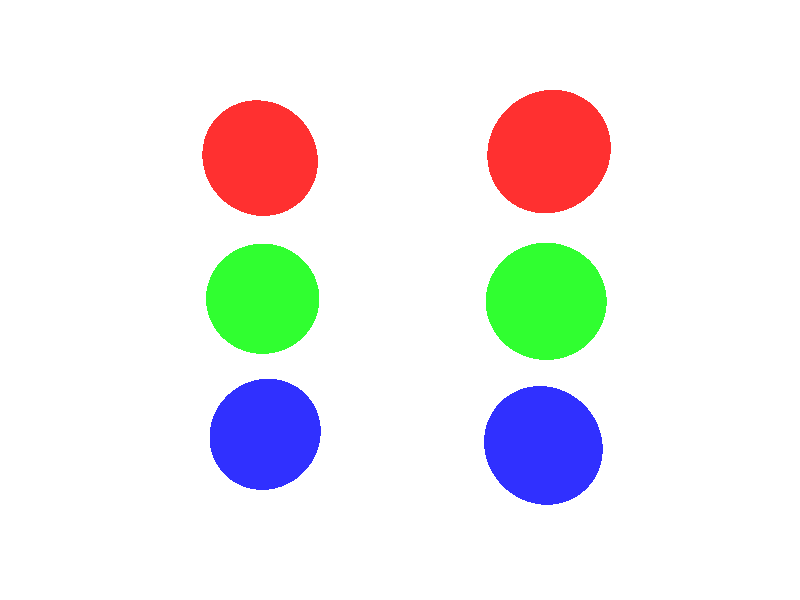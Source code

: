 // Persistence Of Vision raytracer version 3.0 sample file.
// Colored reflection example

#version 3.0
global_settings { assumed_gamma 2.2 }

#include "colors.inc"

camera {
  location <0.5, 1.8, -4>
  right 4/3*x
  up y
  look_at <0, 1.5, 0>
  angle 70
}

box { <-5, 0, -5>, <5, 3, 5>
  pigment { color White }
}

polygon {
  4, <0, 0>, <1, 0>, <1, 1>, <0, 1>
  scale <6, 2.5, 1>
  translate <-3, 0.25, 4.999>
  finish { ambient 0.2 diffuse 0 phong 1 phong_size 100 reflection 0.95 }
  pigment { color White }
}

/* Spheres without reflection color (standard) on left side. */

sphere { <-1, 0.5, 0>, 0.4
  finish { diffuse 0 reflection 0.9 }
  pigment { color rgb<0.2, 0.2, 1> }
}

sphere { <-1, 1.5, 0>, 0.4
  finish { diffuse 0 reflection 0.9 }
  pigment { color rgb<0.2, 1, 0.2> }
}

sphere { <-1, 2.5, 0>, 0.4
  finish { diffuse 0 reflection 0.9 }
  pigment { color rgb<1, 0.2, 0.2> }
}

/* Spheres with reflection color on right side. */

sphere { <1, 0.5, 0>, 0.4
  finish { diffuse 0 reflection rgb<0.2, 0.2, 0.9> }
  pigment { color rgb<0.2, 0.2, 1> }
}

sphere { <1, 1.5, 0>, 0.4
  finish { diffuse 0 reflection rgb<0.2, 0.9, 0.2> }
  pigment { color rgb<0.2, 1, 0.2> }
}

sphere { <1, 2.5, 0>, 0.4
  finish { diffuse 0 reflection rgb<0.9, 0.2, 0.2> }
  pigment { color rgb<1, 0.2, 0.2> }
}

light_source { <0, 2.9, 0> color Gray30 }
light_source { <-4, 2.9, -4> color Gray30 }
light_source { < 4, 2.9, -4> color Gray30 }

